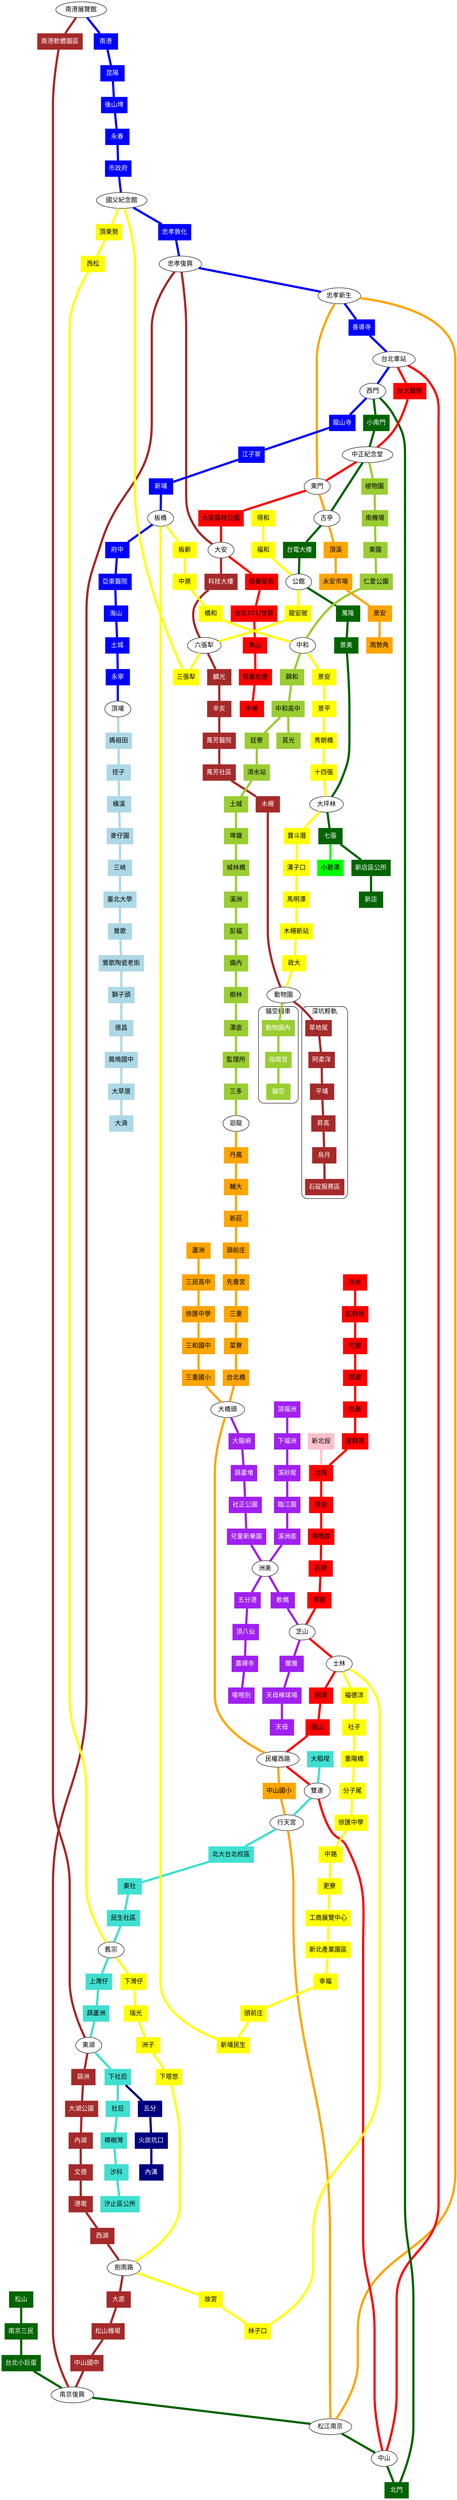 graph taipei_mrt {
    node [shape=box, style=filled]
    edge [penwidth=5]

    node [color=blue, fontcolor=white]
    BL18_B11 [label="南港展覽館", shape=ellipse, style="", color=black, fontcolor=black]
    BL17 [label="南港"]
    BL16 [label="昆陽"]
    BL15 [label="後山埤"]
    BL14 [label="永春"]
    BL13 [label="市政府"]
    BL12_Y37 [label="國父紀念館", shape=ellipse, style="", color=black, fontcolor=black]
    BL11 [label="忠孝敦化"]
    BL10_BR4 [label="忠孝復興", shape=ellipse, style="", color=black, fontcolor=black]
    BL9_O13 [label="忠孝新生", shape=ellipse, style="", color=black, fontcolor=black]
    BL8 [label="善導寺"]
    BL7_R13 [label="台北車站", shape=ellipse, style="", color=black, fontcolor=black]
    BL6_G13 [label="西門", shape=ellipse, style="", color=black, fontcolor=black]
    BL5 [label="龍山寺"]
    BL4 [label="江子翠"]
    BL3 [label="新埔"]
    B2_Y15 [label="板橋", shape=ellipse, style="", color=black, fontcolor=black]
    BL1 [label="府中"]
    BL40 [label="亞東醫院"]
    BL39 [label="海山"]
    BL38 [label="土城"]
    BL37 [label="永寧"]
    BL36_LB01 [label="頂埔", shape=ellipse, style="", color=black, fontcolor=black]

    edge [color=blue]
    BL18_B11 -- BL17 -- BL16 -- BL15 -- BL14-- BL13 -- BL12_Y37 -- BL11 -- BL10_BR4 -- BL9_O13 -- BL8 -- BL7_R13 -- BL6_G13 -- BL5 -- BL4 -- BL3 -- B2_Y15 -- BL1 -- BL40 -- BL39 -- BL38 -- BL37 -- BL36_LB01

    node [color=brown, fontcolor=white]
    BL18_B11 [label="南港展覽館", shape=ellipse, style="", color=black, fontcolor=black]
    B10 [label="南港軟體園區"]
    B9_SB10 [label="東湖", shape=ellipse, style="", color=black, fontcolor=black]
    B8 [label="葫洲"]
    B7 [label="大湖公園"]
    B6 [label="內湖"]
    B5 [label="文德"]
    B4 [label="港墘"]
    B3 [label="西湖"]
    B2_Y29 [label="劍南路", shape=ellipse, style="", color=black, fontcolor=black]
    B1 [label="大直"]
    BR1 [label="松山機場"]
    BR2 [label="中山國中"]
    BR3_G18 [label="南京復興", shape=ellipse, style="", color=black, fontcolor=black]
    BL10_BR4 [label="忠孝復興", shape=ellipse, style="", color=black, fontcolor=black]
    BR5_R8 [label="大安", shape=ellipse, style="", color=black, fontcolor=black]
    BR6 [label="科技大樓"]
    BR7_Y39 [label="六張犁", shape=ellipse, style="", color=black, fontcolor=black]
    BR8 [label="麟光"]
    BR9 [label="辛亥"]
    BR10 [label="萬芳醫院"]
    BR11 [label="萬芳社區"]
    BR12 [label="木柵"]
    BR13_GLA0_S1_Y1 [label="動物園", shape=ellipse, style="", color=black, fontcolor=black]

    edge [color=brown]
    BL18_B11 -- B10 -- B9_SB10 -- B8 -- B7 -- B6 -- B5 -- B4 -- B3 -- B2_Y29 -- B1 -- BR1 -- BR2 -- BR3_G18 -- BL10_BR4 -- BR5_R8 -- BR6 -- BR7_Y39 -- BR8 -- BR9 -- BR10 -- BR11 -- BR12 -- BR13_GLA0_S1_Y1

    node [color=darkgreen, fontcolor=white]
    G22 [label="松山"]
    G21 [label="南京三民"]
    G19 [label="台北小巨蛋"]
    BR3_G18 [label="南京復興", shape=ellipse, style="", color=black, fontcolor=black]
    O12_G17 [label="松江南京", shape=ellipse, style="", color=black, fontcolor=black]
    G16_R14 [label="中山", shape=ellipse, style="", color=black, fontcolor=black]
    G14 [label="北門"]
    BL6_G13 [label="西門", shape=ellipse, style="", color=black, fontcolor=black]
    G12 [label="小南門"]
    G11_LG01_R11 [label="中正紀念堂", shape=ellipse, style="", color=black, fontcolor=black]
    G10_O15 [label="古亭", shape=ellipse, style="", color=black, fontcolor=black]
    G9 [label="台電大樓"]
    G7_Y41 [label="公館", shape=ellipse, style="", color=black, fontcolor=black]
    G6 [label="萬隆"]
    G5 [label="景美"]
    G4_Y6 [label="大坪林", shape=ellipse, style="", color=black, fontcolor=black]
    G3 [label="七張"]
    G2 [label="新店區公所"]
    G1 [label="新店"]
    node [color=green, fontcolor=black]
    G1A [label="小碧潭"]

    edge [color=darkgreen]
    G22 -- G21 -- G19 -- BR3_G18 -- O12_G17 -- G16_R14 -- G14 -- BL6_G13 -- G12 -- G11_LG01_R11 -- G10_O15 -- G9 -- G7_Y41 -- G6 -- G5 -- G4_Y6 -- G3 -- G2 -- G1
    edge [color=green]
    G3 -- G1A

    node [color=lightblue, fontcolor=black]
    BL36_LB01 [label="頂埔", shape=ellipse, style="", color=black, fontcolor=black]
    LB02 [label="媽祖田"]
    LB03 [label="挖子"]
    LB04 [label="橫溪"]
    LB05 [label="麥仔園"]
    LB06 [label="三峽"]
    LB07 [label="臺北大學"]
    LB08 [label="鶯歌"]
    LB09 [label="鶯歌陶瓷老街"]
    LB10 [label="獅子頭"]
    LB11 [label="德昌"]
    LB12 [label="鳳鳴國中"]
    LB13 [label="大草厝"]
    LB14 [label="大湳"]

    edge [color=lightblue]
    BL36_LB01 -- LB02 -- LB03 -- LB04 -- LB05 -- LB06 -- LB07 -- LB08 -- LB09 -- LB10 -- LB11 -- LB12 -- LB13 -- LB14

    node [color=yellowgreen, fontcolor=black]
    G11_LG01_R11 [label="中正紀念堂", shape=ellipse, style="", color=black, fontcolor=black]
    LG02 [label="植物園"]
    LG03 [label="南機場"]
    LG04 [label="東園"]
    LG05 [label="仁愛公園"]
    LG06_Y11 [label="中和", shape=ellipse, style="", color=black, fontcolor=black]
    LG07 [label="錦和"]
    LG08 [label="中和高中"]
    LG09 [label="廷寮"]
    LG10 [label="清水站"]
    LG11 [label="土城"]
    LG12 [label="埤塘"]
    LG13 [label="城林橋"]
    LG14 [label="溪洲"]
    LG15 [label="彭福"]
    LG16 [label="備內"]
    LG17 [label="樹林"]
    LG18 [label="潭底"]
    LG19 [label="監理所"]
    LG20 [label="三多"]
    LG21_O59 [label="迴龍", shape=ellipse, style="", color=black, fontcolor=black]
    LG08A [label="莒光"]

    edge [color=yellowgreen]
    G11_LG01_R11 -- LG02 -- LG03 -- LG04 -- LG05 -- LG06_Y11 -- LG07 -- LG08 -- LG09 -- LG10 -- LG11 -- LG12 -- LG13 -- LG14 -- LG15 -- LG16 -- LG17 -- LG18 -- LG19 -- LG20 -- LG21_O59
    LG08 -- LG08A

    node [color=purple, fontcolor=white]
    LR01 [label="頂福洲"]
    LR02 [label="下福洲"]
    LR03 [label="溪砂尾"]
    LR04 [label="臨江園"]
    LR05 [label="溪洲底"]
    L005_LR06 [label="洲美", shape=ellipse, style="", color=black, fontcolor=black]
    LR07 [label="軟橋"]
    LR08_R21 [label="芝山", shape=ellipse, style="", color=black, fontcolor=black]
    LR09 [label="蘭雅"]
    LR10 [label="天母棒球場"]
    LR11 [label="天母"]
    L001_O8 [label="大橋頭", shape=ellipse, style="", color=black, fontcolor=black]
    L002 [label="大龍峒"]
    L003 [label="葫蘆堵"]
    L004 [label="社正公園"]
    L004_P [label="兒童新樂園"]
    L005_LR06 [label="洲美", shape=ellipse, style="", color=black, fontcolor=black]
    L006 [label="五分港"]
    L007 [label="頂八仙"]
    L008 [label="農禪寺"]
    L009 [label="嗄嘮別"]

    edge [color=purple]
    LR01 -- LR02 -- LR03 -- LR04 -- LR05 -- L005_LR06 -- LR07 -- LR08_R21 -- LR09 -- LR10 -- LR11
    L001_O8 -- L002 -- L003 -- L004 -- L004_P -- L005_LR06 -- L006 -- L007 -- L008 -- L009

    node [color=orange, fontcolor=black]
    O43 [label="蘆洲"]
    O44 [label="三民高中"]
    O45 [label="徐匯中學"]
    O46 [label="三和國中"]
    O47 [label="三重國小"]
    LG21_O59 [label="迴龍", shape=ellipse, style="", color=black, fontcolor=black]
    O60 [label="丹鳳"]
    O1 [label="輔大"]
    O2 [label="新莊"]
    O3 [label="頭前庄"]
    O4 [label="先嗇宮"]
    O5 [label="三重"]
    O6 [label="菜寮"]
    O7 [label="台北橋"]
    L001_O8 [label="大橋頭", shape=ellipse, style="", color=black, fontcolor=black]
    O9_R16 [label="民權西路", shape=ellipse, style="", color=black, fontcolor=black]
    O10 [label="中山國小"]
    O11_SB03 [label="行天宮", shape=ellipse, style="", color=black, fontcolor=black]
    O12_G17 [label="松江南京", shape=ellipse, style="", color=black, fontcolor=black]
    BL9_O13 [label="忠孝新生", shape=ellipse, style="", color=black, fontcolor=black]
    O14_R10 [label="東門", shape=ellipse, style="", color=black, fontcolor=black]
    G10_O15 [label="古亭", shape=ellipse, style="", color=black, fontcolor=black]
    O16 [label="頂溪"]
    O17 [label="永安市場"]
    O18 [label="景安"]
    O19 [label="南勢角"]

    edge [color=orange]
    O43 -- O44 -- O45 -- O46 -- O47 -- L001_O8
    LG21_O59 -- O60 -- O1 -- O2 -- O3 -- O4 -- O5 -- O6 -- O7 -- L001_O8 -- O9_R16 -- O10 -- O11_SB03 -- O12_G17 -- BL9_O13 -- O14_R10 -- G10_O15 -- O16 -- O17 -- O18 -- O19

    node [color=pink, fontcolor=black]
    R27 [label="新北投"]
    node [color=red, fontcolor=black]
    R33 [label="淡水"]
    R32 [label="紅樹林"]
    R31 [label="竹圍"]
    R30 [label="關渡"]
    R29 [label="忠義"]
    R28 [label="復興崗"]
    R26 [label="北投"]
    R25 [label="奇岩"]
    R24 [label="唭哩岸"]
    R23 [label="石牌"]
    R22 [label="明德"]
    LR08_R21 [label="芝山", shape=ellipse, style="", color=black, fontcolor=black]
    R20_Y26 [label="士林", shape=ellipse, style="", color=black, fontcolor=black]
    R18A [label="劍潭"]
    R17 [label="圓山"]
    O9_R16 [label="民權西路", shape=ellipse, style="", color=black, fontcolor=black]
    R15_SB02 [label="雙連", shape=ellipse, style="", color=black, fontcolor=black]
    G16_R14 [label="中山", shape=ellipse, style="", color=black, fontcolor=black]
    BL7_R13 [label="台北車站", shape=ellipse, style="", color=black, fontcolor=black]
    R12 [label="台大醫院"]
    G11_LG01_R11 [label="中正紀念堂", shape=ellipse, style="", color=black, fontcolor=black]
    O14_R10 [label="東門", shape=ellipse, style="", color=black, fontcolor=black]
    R9 [label="大安森林公園"]
    BR5_R8 [label="大安", shape=ellipse, style="", color=black, fontcolor=black]
    R7 [label="信義安和"]
    R6 [label="台北101/世貿"]
    R5 [label="象山"]
    R4 [label="信義松德"]
    R3 [label="中坡"]

    edge [color=red]
    R33 -- R32 -- R31 -- R30 -- R29 -- R28 -- R26 -- R25 -- R24 -- R23 -- R22 -- LR08_R21 -- R20_Y26 -- R18A -- R17 -- O9_R16 -- R15_SB02 -- G16_R14 -- BL7_R13 -- R12 -- G11_LG01_R11 -- O14_R10 -- R9 -- BR5_R8 -- R7 -- R6 -- R5 -- R4 -- R3
    edge [color=pink]
    R27 -- R26

    node [color=brown, fontcolor=white]
    BR13_GLA0_S1_Y1 [label="動物園"]
    subgraph cluster_0 {
        label="深坑輕軌"
        style=rounded
        node [color=brown, fontcolor=white]

        S2 [label="草地尾"]
        S3 [label="阿柔洋"]
        S4 [label="平埔"]
        S5 [label="昇高"]
        S6 [label="烏月"]
        S7 [label="石碇服務區"]
    }

    edge [color=brown]
    BR13_GLA0_S1_Y1 -- S2 -- S3 -- S4 -- S5 -- S6 -- S7

    node [color=yellowgreen, fontcolor=white]
    BR13_GLA0_S1_Y1 [label="動物園"]
    subgraph cluster_1 {
        label="貓空纜車"
        style=rounded
        node [color=yellowgreen, fontcolor=white]

        GLA1 [label="動物園內"]
        GLA2 [label="指南宮"]
        GLA3 [label="貓空"]
    }

    edge [color=yellowgreen]
    BR13_GLA0_S1_Y1 -- GLA1 -- GLA2 -- GLA3

    node [color=turquoise, fontcolor=black]
    SB01 [label="大稻埕"]
    R15_SB02 [label="雙連", shape=ellipse, style="", color=black, fontcolor=black]
    O11_SB03 [label="行天宮", shape=ellipse, style="", color=black, fontcolor=black]
    SB04 [label="北大台北校區"]
    SB05 [label="東社"]
    SB06 [label="民生社區"]
    SB07_Y34 [label="舊宗", shape=ellipse, style="", color=black, fontcolor=black]
    SB08 [label="上灣仔"]
    SB09 [label="葫蘆洲"]
    B9_SB10 [label="東湖", shape=ellipse, style="", color=black, fontcolor=black]
    SB11 [label="下社后"]
    SB12 [label="社后"]
    SB13 [label="樟樹灣"]
    SB14 [label="汐科"]
    SB15 [label="汐止區公所"]
    node [color=navy, fontcolor=white]
    SB11 [label="下社后"]
    SB11A [label="五分"]
    SB11B [label="火炭坑口"]
    SB11C [label="內溝"]

    edge [color=turquoise]
    SB01 -- R15_SB02 -- O11_SB03 -- SB04 -- SB05 -- SB06 -- SB07_Y34 -- SB08 -- SB09 -- B9_SB10 -- SB11 -- SB12 -- SB13 -- SB14 -- SB15
    edge [color=navy]
    SB11 -- SB11A -- SB11B -- SB11C

    node [color=yellow, fontcolor=black]
    Y43 [label="得和"]
    Y42 [label="福和"]
    G7_Y41 [label="公館", shape=ellipse, style="", color=black, fontcolor=black]
    Y40 [label="龍安陂"]
    BR7_Y39 [label="六張犁", shape=ellipse, style="", color=black, fontcolor=black]
    Y38 [label="三張犁"]
    BL12_Y37 [label="國父紀念館", shape=ellipse, style="", color=black, fontcolor=black]
    Y36 [label="頂東勢"]
    Y35 [label="西松"]
    SB07_Y34 [label="舊宗", shape=ellipse, style="", color=black, fontcolor=black]
    Y33 [label="下灣仔"]
    Y32 [label="瑞光"]
    Y31 [label="洲子"]
    Y30 [label="下塔悠"]
    B2_Y29 [label="劍南路", shape=ellipse, style="", color=black, fontcolor=black]
    Y28 [label="故宮"]
    Y27 [label="林子口"]
    R20_Y26 [label="士林", shape=ellipse, style="", color=black, fontcolor=black]
    Y25 [label="福德洋"]
    Y24 [label="社子"]
    Y23 [label="重陽橋"]
    Y22 [label="分子尾"]
    Y21 [label="徐匯中學"]
    Y20 [label="中路"]
    Y19B [label="更寮"]
    Y19A [label="工商展覽中心"]
    Y19 [label="新北產業園區"]
    Y18 [label="幸福"]
    Y17 [label="頭前庄"]
    Y16 [label="新埔民生"]
    B2_Y15 [label="板橋", shape=ellipse, style="", color=black, fontcolor=black]
    Y14 [label="板新"]
    Y13 [label="中原"]
    Y12 [label="橋和"]
    LG06_Y11 [label="中和", shape=ellipse, style="", color=black, fontcolor=black]
    Y10 [label="景安"]
    Y9 [label="景平"]
    Y8_Y44 [label="秀朗橋"]
    Y7 [label="十四張"]
    G4_Y6 [label="大坪林", shape=ellipse, style="", color=black, fontcolor=black]
    Y5 [label="寶斗厝"]
    Y4 [label="溝子口"]
    Y3 [label="馬明潭"]
    Y2 [label="木柵新站"]
    Y1A [label="政大"]
    BR13_GLA0_S1_Y1 [label="動物園", shape=ellipse, style="", color=black, fontcolor=black]

    edge [color=yellow]
    Y43 -- Y42 -- G7_Y41 -- Y40 -- BR7_Y39 -- Y38 -- BL12_Y37 -- Y36 -- Y35 -- SB07_Y34 -- Y33 -- Y32 -- Y31 -- Y30 -- B2_Y29 -- Y28 -- Y27 -- R20_Y26 -- Y25 -- Y24 -- Y23 -- Y22 -- Y21 -- Y20 -- Y19B -- Y19A -- Y19 -- Y18 -- Y17 -- Y16 -- B2_Y15 -- Y14 -- Y13 -- Y12 -- LG06_Y11 -- Y10 -- Y9 -- Y8_Y44 -- Y7 -- G4_Y6 -- Y5 -- Y4 -- Y3 -- Y2 -- Y1A -- BR13_GLA0_S1_Y1
}
